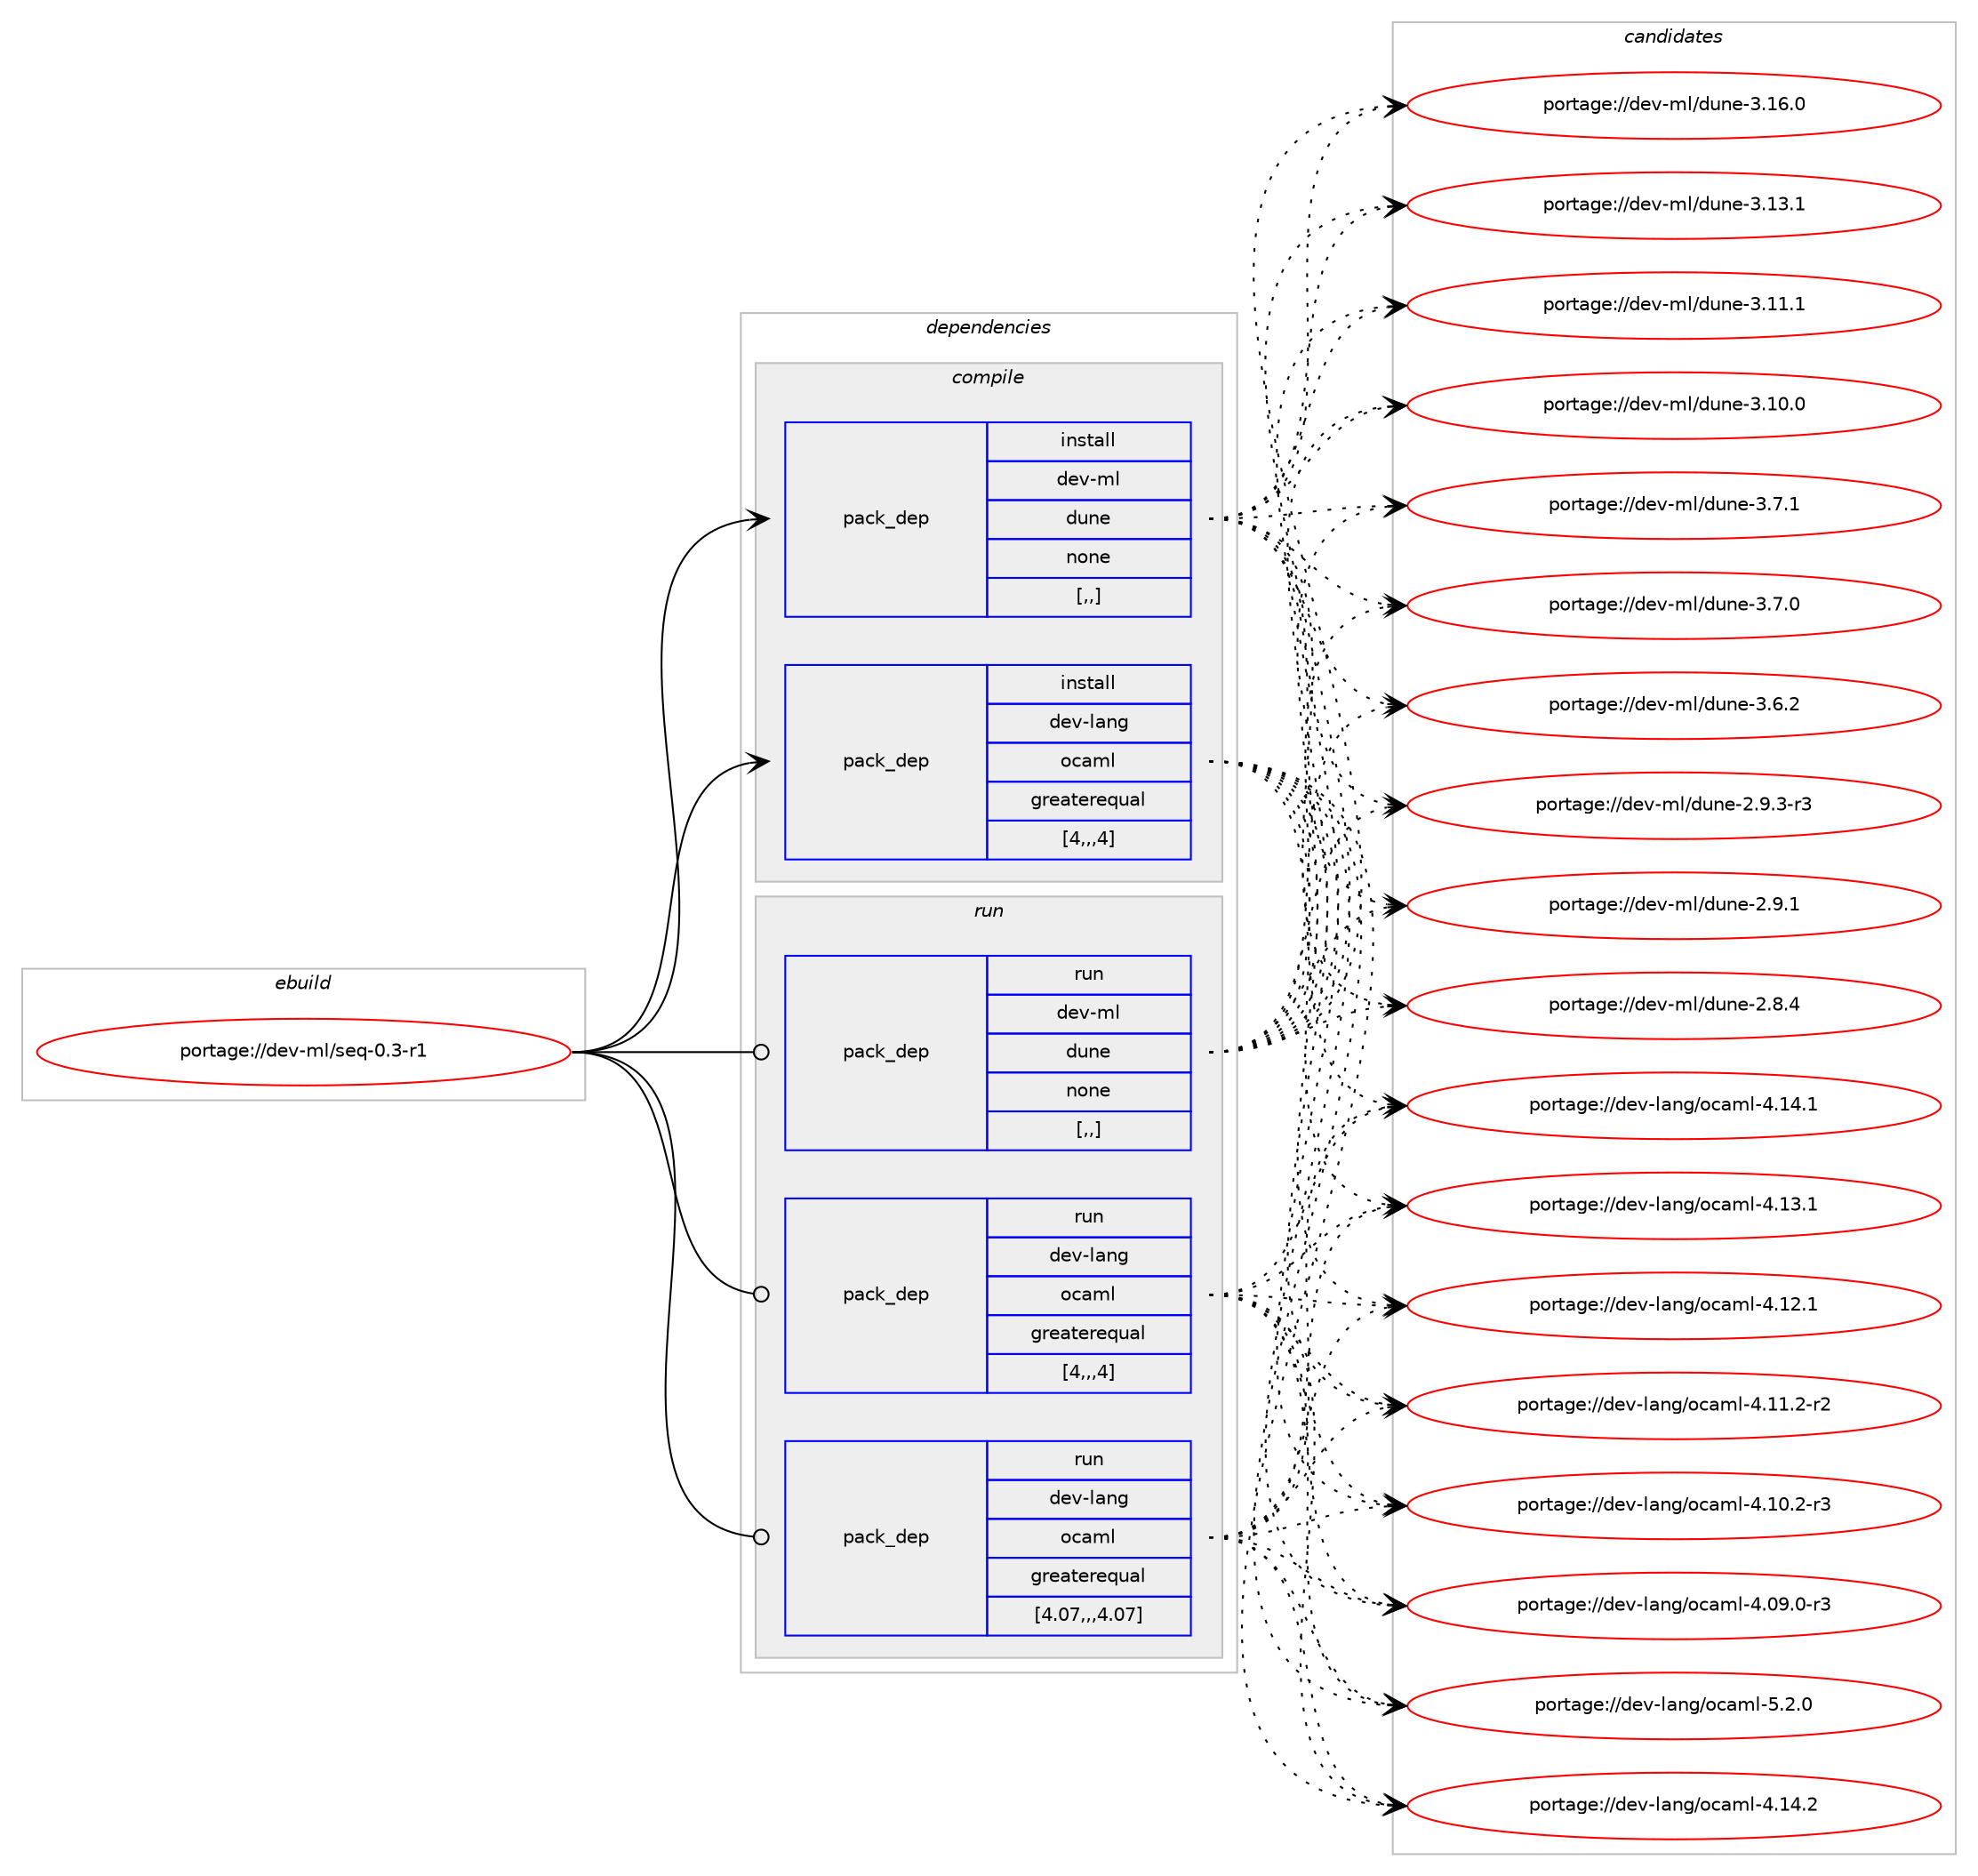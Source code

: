 digraph prolog {

# *************
# Graph options
# *************

newrank=true;
concentrate=true;
compound=true;
graph [rankdir=LR,fontname=Helvetica,fontsize=10,ranksep=1.5];#, ranksep=2.5, nodesep=0.2];
edge  [arrowhead=vee];
node  [fontname=Helvetica,fontsize=10];

# **********
# The ebuild
# **********

subgraph cluster_leftcol {
color=gray;
label=<<i>ebuild</i>>;
id [label="portage://dev-ml/seq-0.3-r1", color=red, width=4, href="../dev-ml/seq-0.3-r1.svg"];
}

# ****************
# The dependencies
# ****************

subgraph cluster_midcol {
color=gray;
label=<<i>dependencies</i>>;
subgraph cluster_compile {
fillcolor="#eeeeee";
style=filled;
label=<<i>compile</i>>;
subgraph pack93888 {
dependency124867 [label=<<TABLE BORDER="0" CELLBORDER="1" CELLSPACING="0" CELLPADDING="4" WIDTH="220"><TR><TD ROWSPAN="6" CELLPADDING="30">pack_dep</TD></TR><TR><TD WIDTH="110">install</TD></TR><TR><TD>dev-lang</TD></TR><TR><TD>ocaml</TD></TR><TR><TD>greaterequal</TD></TR><TR><TD>[4,,,4]</TD></TR></TABLE>>, shape=none, color=blue];
}
id:e -> dependency124867:w [weight=20,style="solid",arrowhead="vee"];
subgraph pack93889 {
dependency124868 [label=<<TABLE BORDER="0" CELLBORDER="1" CELLSPACING="0" CELLPADDING="4" WIDTH="220"><TR><TD ROWSPAN="6" CELLPADDING="30">pack_dep</TD></TR><TR><TD WIDTH="110">install</TD></TR><TR><TD>dev-ml</TD></TR><TR><TD>dune</TD></TR><TR><TD>none</TD></TR><TR><TD>[,,]</TD></TR></TABLE>>, shape=none, color=blue];
}
id:e -> dependency124868:w [weight=20,style="solid",arrowhead="vee"];
}
subgraph cluster_compileandrun {
fillcolor="#eeeeee";
style=filled;
label=<<i>compile and run</i>>;
}
subgraph cluster_run {
fillcolor="#eeeeee";
style=filled;
label=<<i>run</i>>;
subgraph pack93890 {
dependency124869 [label=<<TABLE BORDER="0" CELLBORDER="1" CELLSPACING="0" CELLPADDING="4" WIDTH="220"><TR><TD ROWSPAN="6" CELLPADDING="30">pack_dep</TD></TR><TR><TD WIDTH="110">run</TD></TR><TR><TD>dev-lang</TD></TR><TR><TD>ocaml</TD></TR><TR><TD>greaterequal</TD></TR><TR><TD>[4,,,4]</TD></TR></TABLE>>, shape=none, color=blue];
}
id:e -> dependency124869:w [weight=20,style="solid",arrowhead="odot"];
subgraph pack93891 {
dependency124870 [label=<<TABLE BORDER="0" CELLBORDER="1" CELLSPACING="0" CELLPADDING="4" WIDTH="220"><TR><TD ROWSPAN="6" CELLPADDING="30">pack_dep</TD></TR><TR><TD WIDTH="110">run</TD></TR><TR><TD>dev-lang</TD></TR><TR><TD>ocaml</TD></TR><TR><TD>greaterequal</TD></TR><TR><TD>[4.07,,,4.07]</TD></TR></TABLE>>, shape=none, color=blue];
}
id:e -> dependency124870:w [weight=20,style="solid",arrowhead="odot"];
subgraph pack93892 {
dependency124871 [label=<<TABLE BORDER="0" CELLBORDER="1" CELLSPACING="0" CELLPADDING="4" WIDTH="220"><TR><TD ROWSPAN="6" CELLPADDING="30">pack_dep</TD></TR><TR><TD WIDTH="110">run</TD></TR><TR><TD>dev-ml</TD></TR><TR><TD>dune</TD></TR><TR><TD>none</TD></TR><TR><TD>[,,]</TD></TR></TABLE>>, shape=none, color=blue];
}
id:e -> dependency124871:w [weight=20,style="solid",arrowhead="odot"];
}
}

# **************
# The candidates
# **************

subgraph cluster_choices {
rank=same;
color=gray;
label=<<i>candidates</i>>;

subgraph choice93888 {
color=black;
nodesep=1;
choice1001011184510897110103471119997109108455346504648 [label="portage://dev-lang/ocaml-5.2.0", color=red, width=4,href="../dev-lang/ocaml-5.2.0.svg"];
choice100101118451089711010347111999710910845524649524650 [label="portage://dev-lang/ocaml-4.14.2", color=red, width=4,href="../dev-lang/ocaml-4.14.2.svg"];
choice100101118451089711010347111999710910845524649524649 [label="portage://dev-lang/ocaml-4.14.1", color=red, width=4,href="../dev-lang/ocaml-4.14.1.svg"];
choice100101118451089711010347111999710910845524649514649 [label="portage://dev-lang/ocaml-4.13.1", color=red, width=4,href="../dev-lang/ocaml-4.13.1.svg"];
choice100101118451089711010347111999710910845524649504649 [label="portage://dev-lang/ocaml-4.12.1", color=red, width=4,href="../dev-lang/ocaml-4.12.1.svg"];
choice1001011184510897110103471119997109108455246494946504511450 [label="portage://dev-lang/ocaml-4.11.2-r2", color=red, width=4,href="../dev-lang/ocaml-4.11.2-r2.svg"];
choice1001011184510897110103471119997109108455246494846504511451 [label="portage://dev-lang/ocaml-4.10.2-r3", color=red, width=4,href="../dev-lang/ocaml-4.10.2-r3.svg"];
choice1001011184510897110103471119997109108455246485746484511451 [label="portage://dev-lang/ocaml-4.09.0-r3", color=red, width=4,href="../dev-lang/ocaml-4.09.0-r3.svg"];
dependency124867:e -> choice1001011184510897110103471119997109108455346504648:w [style=dotted,weight="100"];
dependency124867:e -> choice100101118451089711010347111999710910845524649524650:w [style=dotted,weight="100"];
dependency124867:e -> choice100101118451089711010347111999710910845524649524649:w [style=dotted,weight="100"];
dependency124867:e -> choice100101118451089711010347111999710910845524649514649:w [style=dotted,weight="100"];
dependency124867:e -> choice100101118451089711010347111999710910845524649504649:w [style=dotted,weight="100"];
dependency124867:e -> choice1001011184510897110103471119997109108455246494946504511450:w [style=dotted,weight="100"];
dependency124867:e -> choice1001011184510897110103471119997109108455246494846504511451:w [style=dotted,weight="100"];
dependency124867:e -> choice1001011184510897110103471119997109108455246485746484511451:w [style=dotted,weight="100"];
}
subgraph choice93889 {
color=black;
nodesep=1;
choice100101118451091084710011711010145514649544648 [label="portage://dev-ml/dune-3.16.0", color=red, width=4,href="../dev-ml/dune-3.16.0.svg"];
choice100101118451091084710011711010145514649514649 [label="portage://dev-ml/dune-3.13.1", color=red, width=4,href="../dev-ml/dune-3.13.1.svg"];
choice100101118451091084710011711010145514649494649 [label="portage://dev-ml/dune-3.11.1", color=red, width=4,href="../dev-ml/dune-3.11.1.svg"];
choice100101118451091084710011711010145514649484648 [label="portage://dev-ml/dune-3.10.0", color=red, width=4,href="../dev-ml/dune-3.10.0.svg"];
choice1001011184510910847100117110101455146554649 [label="portage://dev-ml/dune-3.7.1", color=red, width=4,href="../dev-ml/dune-3.7.1.svg"];
choice1001011184510910847100117110101455146554648 [label="portage://dev-ml/dune-3.7.0", color=red, width=4,href="../dev-ml/dune-3.7.0.svg"];
choice1001011184510910847100117110101455146544650 [label="portage://dev-ml/dune-3.6.2", color=red, width=4,href="../dev-ml/dune-3.6.2.svg"];
choice10010111845109108471001171101014550465746514511451 [label="portage://dev-ml/dune-2.9.3-r3", color=red, width=4,href="../dev-ml/dune-2.9.3-r3.svg"];
choice1001011184510910847100117110101455046574649 [label="portage://dev-ml/dune-2.9.1", color=red, width=4,href="../dev-ml/dune-2.9.1.svg"];
choice1001011184510910847100117110101455046564652 [label="portage://dev-ml/dune-2.8.4", color=red, width=4,href="../dev-ml/dune-2.8.4.svg"];
dependency124868:e -> choice100101118451091084710011711010145514649544648:w [style=dotted,weight="100"];
dependency124868:e -> choice100101118451091084710011711010145514649514649:w [style=dotted,weight="100"];
dependency124868:e -> choice100101118451091084710011711010145514649494649:w [style=dotted,weight="100"];
dependency124868:e -> choice100101118451091084710011711010145514649484648:w [style=dotted,weight="100"];
dependency124868:e -> choice1001011184510910847100117110101455146554649:w [style=dotted,weight="100"];
dependency124868:e -> choice1001011184510910847100117110101455146554648:w [style=dotted,weight="100"];
dependency124868:e -> choice1001011184510910847100117110101455146544650:w [style=dotted,weight="100"];
dependency124868:e -> choice10010111845109108471001171101014550465746514511451:w [style=dotted,weight="100"];
dependency124868:e -> choice1001011184510910847100117110101455046574649:w [style=dotted,weight="100"];
dependency124868:e -> choice1001011184510910847100117110101455046564652:w [style=dotted,weight="100"];
}
subgraph choice93890 {
color=black;
nodesep=1;
choice1001011184510897110103471119997109108455346504648 [label="portage://dev-lang/ocaml-5.2.0", color=red, width=4,href="../dev-lang/ocaml-5.2.0.svg"];
choice100101118451089711010347111999710910845524649524650 [label="portage://dev-lang/ocaml-4.14.2", color=red, width=4,href="../dev-lang/ocaml-4.14.2.svg"];
choice100101118451089711010347111999710910845524649524649 [label="portage://dev-lang/ocaml-4.14.1", color=red, width=4,href="../dev-lang/ocaml-4.14.1.svg"];
choice100101118451089711010347111999710910845524649514649 [label="portage://dev-lang/ocaml-4.13.1", color=red, width=4,href="../dev-lang/ocaml-4.13.1.svg"];
choice100101118451089711010347111999710910845524649504649 [label="portage://dev-lang/ocaml-4.12.1", color=red, width=4,href="../dev-lang/ocaml-4.12.1.svg"];
choice1001011184510897110103471119997109108455246494946504511450 [label="portage://dev-lang/ocaml-4.11.2-r2", color=red, width=4,href="../dev-lang/ocaml-4.11.2-r2.svg"];
choice1001011184510897110103471119997109108455246494846504511451 [label="portage://dev-lang/ocaml-4.10.2-r3", color=red, width=4,href="../dev-lang/ocaml-4.10.2-r3.svg"];
choice1001011184510897110103471119997109108455246485746484511451 [label="portage://dev-lang/ocaml-4.09.0-r3", color=red, width=4,href="../dev-lang/ocaml-4.09.0-r3.svg"];
dependency124869:e -> choice1001011184510897110103471119997109108455346504648:w [style=dotted,weight="100"];
dependency124869:e -> choice100101118451089711010347111999710910845524649524650:w [style=dotted,weight="100"];
dependency124869:e -> choice100101118451089711010347111999710910845524649524649:w [style=dotted,weight="100"];
dependency124869:e -> choice100101118451089711010347111999710910845524649514649:w [style=dotted,weight="100"];
dependency124869:e -> choice100101118451089711010347111999710910845524649504649:w [style=dotted,weight="100"];
dependency124869:e -> choice1001011184510897110103471119997109108455246494946504511450:w [style=dotted,weight="100"];
dependency124869:e -> choice1001011184510897110103471119997109108455246494846504511451:w [style=dotted,weight="100"];
dependency124869:e -> choice1001011184510897110103471119997109108455246485746484511451:w [style=dotted,weight="100"];
}
subgraph choice93891 {
color=black;
nodesep=1;
choice1001011184510897110103471119997109108455346504648 [label="portage://dev-lang/ocaml-5.2.0", color=red, width=4,href="../dev-lang/ocaml-5.2.0.svg"];
choice100101118451089711010347111999710910845524649524650 [label="portage://dev-lang/ocaml-4.14.2", color=red, width=4,href="../dev-lang/ocaml-4.14.2.svg"];
choice100101118451089711010347111999710910845524649524649 [label="portage://dev-lang/ocaml-4.14.1", color=red, width=4,href="../dev-lang/ocaml-4.14.1.svg"];
choice100101118451089711010347111999710910845524649514649 [label="portage://dev-lang/ocaml-4.13.1", color=red, width=4,href="../dev-lang/ocaml-4.13.1.svg"];
choice100101118451089711010347111999710910845524649504649 [label="portage://dev-lang/ocaml-4.12.1", color=red, width=4,href="../dev-lang/ocaml-4.12.1.svg"];
choice1001011184510897110103471119997109108455246494946504511450 [label="portage://dev-lang/ocaml-4.11.2-r2", color=red, width=4,href="../dev-lang/ocaml-4.11.2-r2.svg"];
choice1001011184510897110103471119997109108455246494846504511451 [label="portage://dev-lang/ocaml-4.10.2-r3", color=red, width=4,href="../dev-lang/ocaml-4.10.2-r3.svg"];
choice1001011184510897110103471119997109108455246485746484511451 [label="portage://dev-lang/ocaml-4.09.0-r3", color=red, width=4,href="../dev-lang/ocaml-4.09.0-r3.svg"];
dependency124870:e -> choice1001011184510897110103471119997109108455346504648:w [style=dotted,weight="100"];
dependency124870:e -> choice100101118451089711010347111999710910845524649524650:w [style=dotted,weight="100"];
dependency124870:e -> choice100101118451089711010347111999710910845524649524649:w [style=dotted,weight="100"];
dependency124870:e -> choice100101118451089711010347111999710910845524649514649:w [style=dotted,weight="100"];
dependency124870:e -> choice100101118451089711010347111999710910845524649504649:w [style=dotted,weight="100"];
dependency124870:e -> choice1001011184510897110103471119997109108455246494946504511450:w [style=dotted,weight="100"];
dependency124870:e -> choice1001011184510897110103471119997109108455246494846504511451:w [style=dotted,weight="100"];
dependency124870:e -> choice1001011184510897110103471119997109108455246485746484511451:w [style=dotted,weight="100"];
}
subgraph choice93892 {
color=black;
nodesep=1;
choice100101118451091084710011711010145514649544648 [label="portage://dev-ml/dune-3.16.0", color=red, width=4,href="../dev-ml/dune-3.16.0.svg"];
choice100101118451091084710011711010145514649514649 [label="portage://dev-ml/dune-3.13.1", color=red, width=4,href="../dev-ml/dune-3.13.1.svg"];
choice100101118451091084710011711010145514649494649 [label="portage://dev-ml/dune-3.11.1", color=red, width=4,href="../dev-ml/dune-3.11.1.svg"];
choice100101118451091084710011711010145514649484648 [label="portage://dev-ml/dune-3.10.0", color=red, width=4,href="../dev-ml/dune-3.10.0.svg"];
choice1001011184510910847100117110101455146554649 [label="portage://dev-ml/dune-3.7.1", color=red, width=4,href="../dev-ml/dune-3.7.1.svg"];
choice1001011184510910847100117110101455146554648 [label="portage://dev-ml/dune-3.7.0", color=red, width=4,href="../dev-ml/dune-3.7.0.svg"];
choice1001011184510910847100117110101455146544650 [label="portage://dev-ml/dune-3.6.2", color=red, width=4,href="../dev-ml/dune-3.6.2.svg"];
choice10010111845109108471001171101014550465746514511451 [label="portage://dev-ml/dune-2.9.3-r3", color=red, width=4,href="../dev-ml/dune-2.9.3-r3.svg"];
choice1001011184510910847100117110101455046574649 [label="portage://dev-ml/dune-2.9.1", color=red, width=4,href="../dev-ml/dune-2.9.1.svg"];
choice1001011184510910847100117110101455046564652 [label="portage://dev-ml/dune-2.8.4", color=red, width=4,href="../dev-ml/dune-2.8.4.svg"];
dependency124871:e -> choice100101118451091084710011711010145514649544648:w [style=dotted,weight="100"];
dependency124871:e -> choice100101118451091084710011711010145514649514649:w [style=dotted,weight="100"];
dependency124871:e -> choice100101118451091084710011711010145514649494649:w [style=dotted,weight="100"];
dependency124871:e -> choice100101118451091084710011711010145514649484648:w [style=dotted,weight="100"];
dependency124871:e -> choice1001011184510910847100117110101455146554649:w [style=dotted,weight="100"];
dependency124871:e -> choice1001011184510910847100117110101455146554648:w [style=dotted,weight="100"];
dependency124871:e -> choice1001011184510910847100117110101455146544650:w [style=dotted,weight="100"];
dependency124871:e -> choice10010111845109108471001171101014550465746514511451:w [style=dotted,weight="100"];
dependency124871:e -> choice1001011184510910847100117110101455046574649:w [style=dotted,weight="100"];
dependency124871:e -> choice1001011184510910847100117110101455046564652:w [style=dotted,weight="100"];
}
}

}
